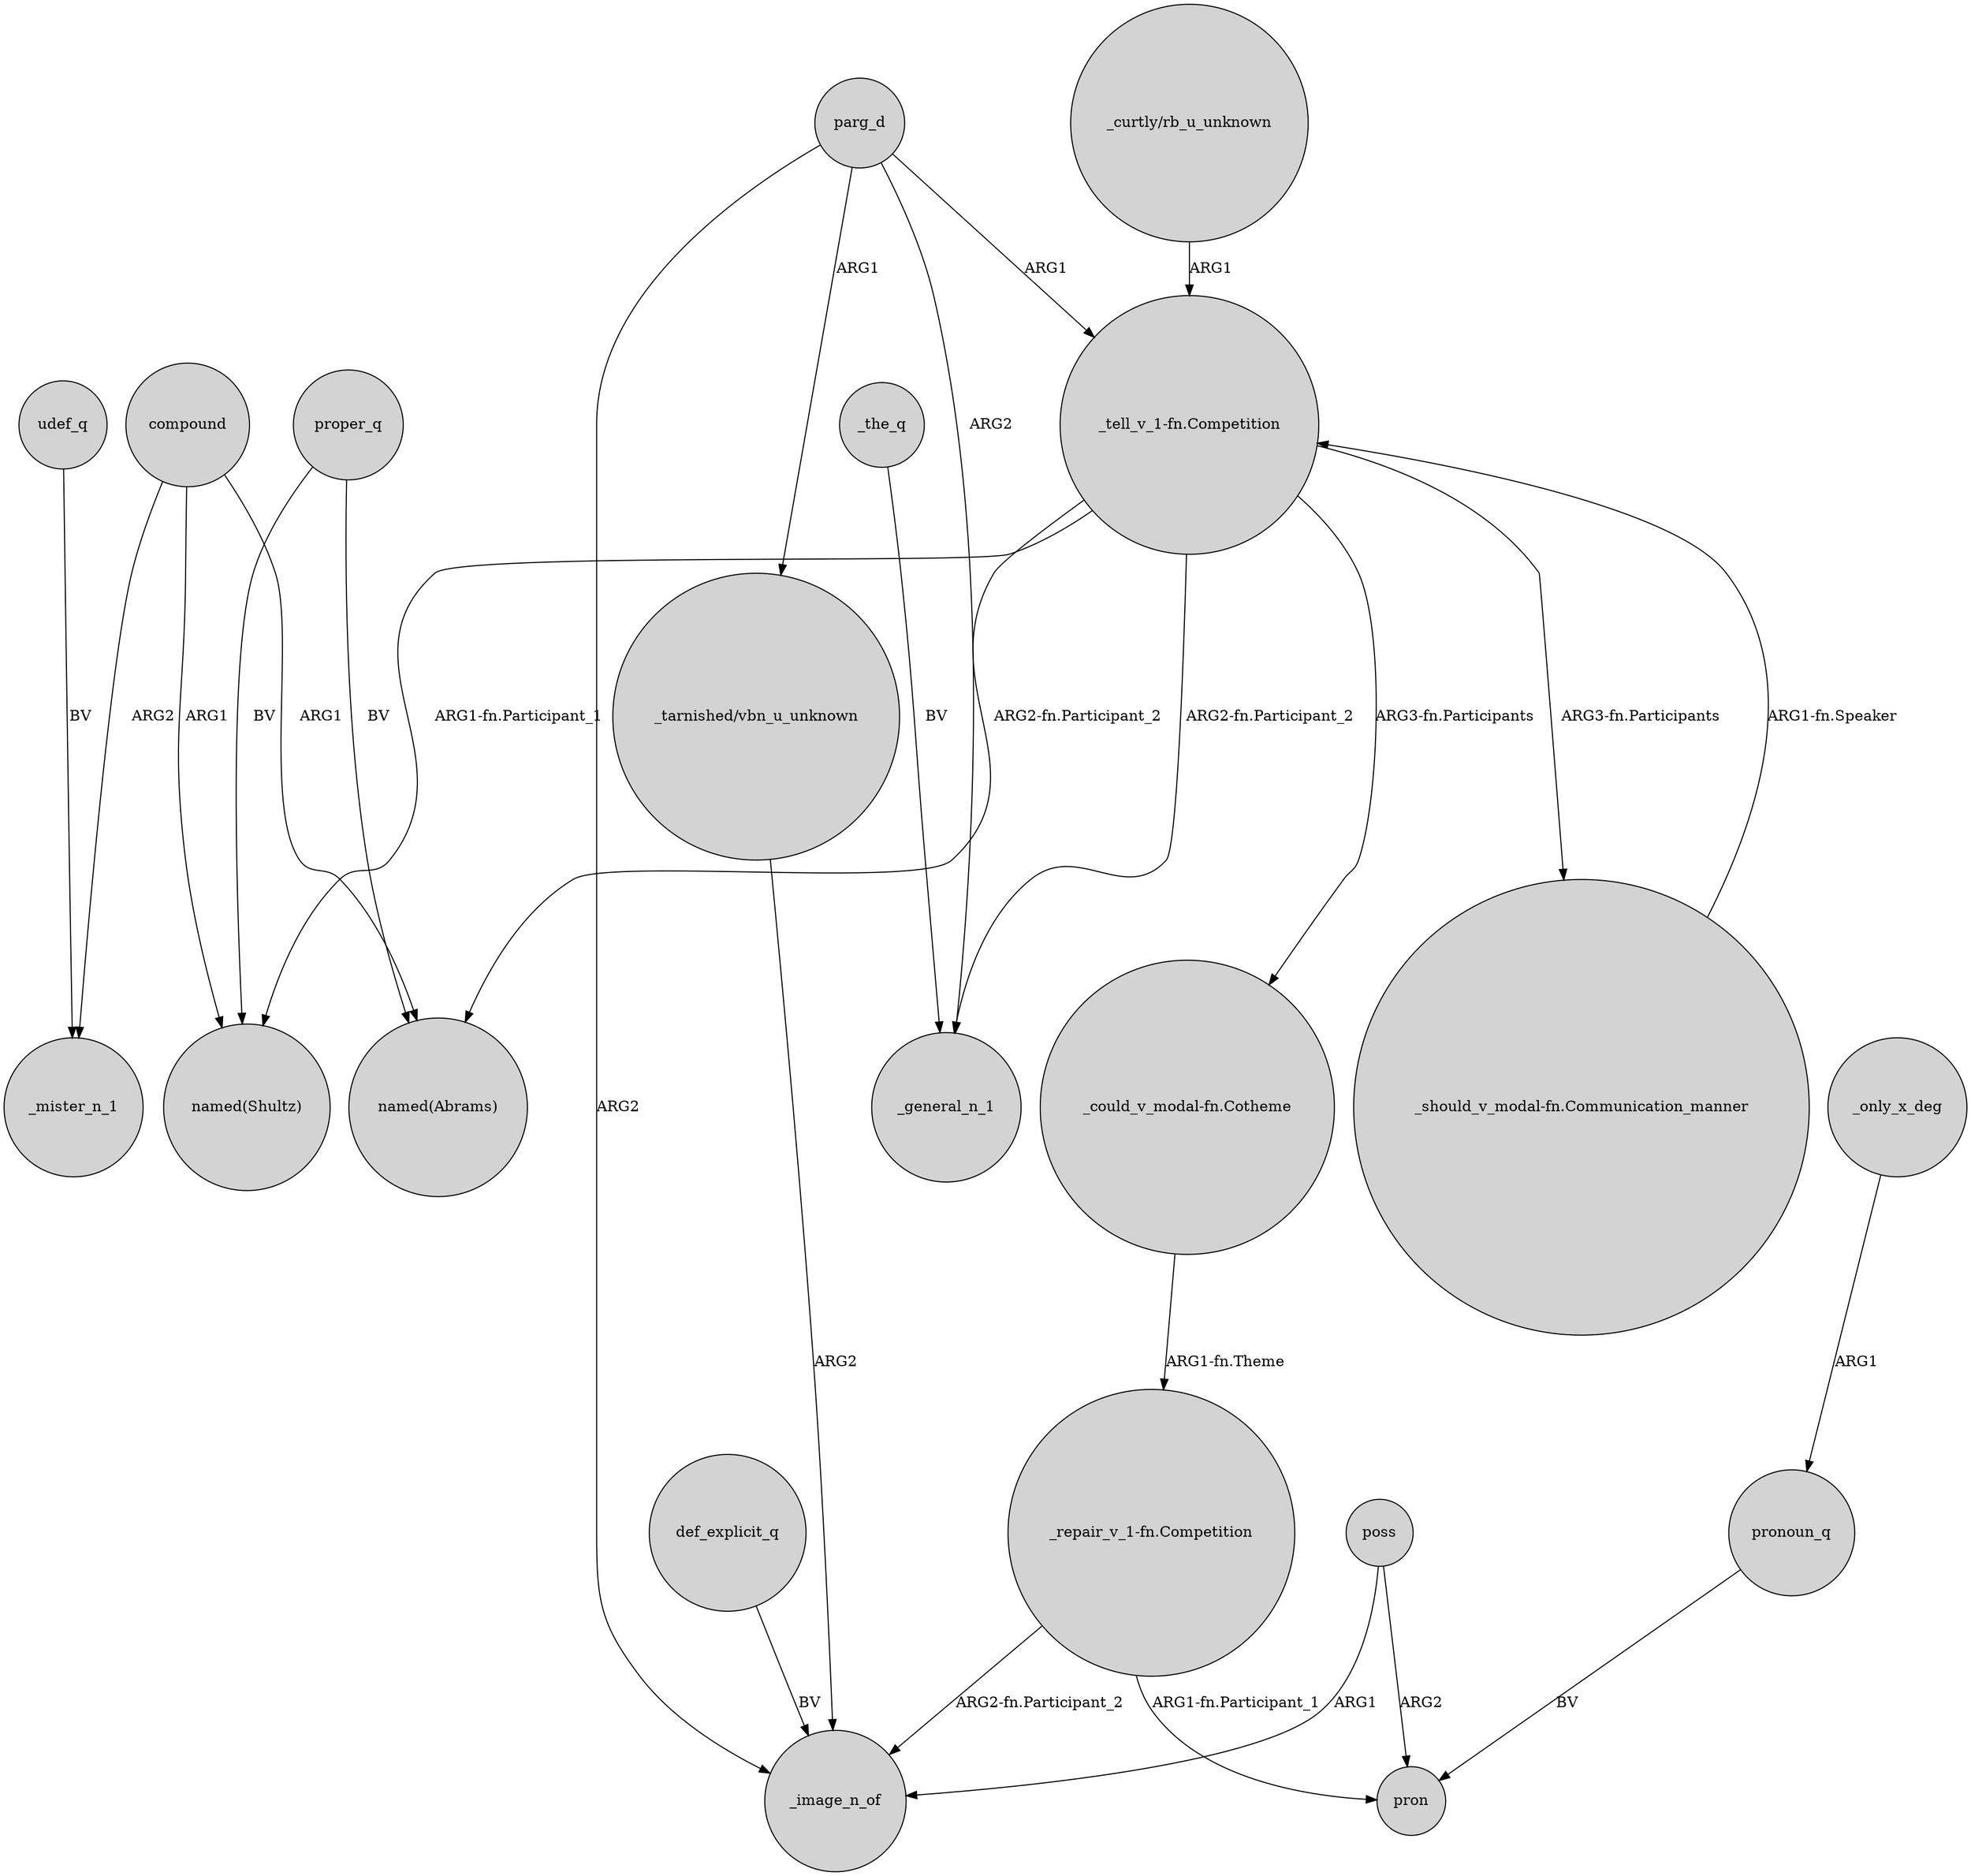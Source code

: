 digraph {
	node [shape=circle style=filled]
	"_tell_v_1-fn.Competition" -> "named(Shultz)" [label="ARG1-fn.Participant_1"]
	parg_d -> "_tarnished/vbn_u_unknown" [label=ARG1]
	compound -> _mister_n_1 [label=ARG2]
	proper_q -> "named(Abrams)" [label=BV]
	parg_d -> "_tell_v_1-fn.Competition" [label=ARG1]
	_the_q -> _general_n_1 [label=BV]
	parg_d -> _general_n_1 [label=ARG2]
	udef_q -> _mister_n_1 [label=BV]
	"_tell_v_1-fn.Competition" -> "_could_v_modal-fn.Cotheme" [label="ARG3-fn.Participants"]
	"_should_v_modal-fn.Communication_manner" -> "_tell_v_1-fn.Competition" [label="ARG1-fn.Speaker"]
	proper_q -> "named(Shultz)" [label=BV]
	pronoun_q -> pron [label=BV]
	poss -> pron [label=ARG2]
	compound -> "named(Abrams)" [label=ARG1]
	"_tarnished/vbn_u_unknown" -> _image_n_of [label=ARG2]
	_only_x_deg -> pronoun_q [label=ARG1]
	"_tell_v_1-fn.Competition" -> _general_n_1 [label="ARG2-fn.Participant_2"]
	"_tell_v_1-fn.Competition" -> "named(Abrams)" [label="ARG2-fn.Participant_2"]
	"_curtly/rb_u_unknown" -> "_tell_v_1-fn.Competition" [label=ARG1]
	"_repair_v_1-fn.Competition" -> pron [label="ARG1-fn.Participant_1"]
	"_could_v_modal-fn.Cotheme" -> "_repair_v_1-fn.Competition" [label="ARG1-fn.Theme"]
	poss -> _image_n_of [label=ARG1]
	def_explicit_q -> _image_n_of [label=BV]
	parg_d -> _image_n_of [label=ARG2]
	compound -> "named(Shultz)" [label=ARG1]
	"_tell_v_1-fn.Competition" -> "_should_v_modal-fn.Communication_manner" [label="ARG3-fn.Participants"]
	"_repair_v_1-fn.Competition" -> _image_n_of [label="ARG2-fn.Participant_2"]
}
